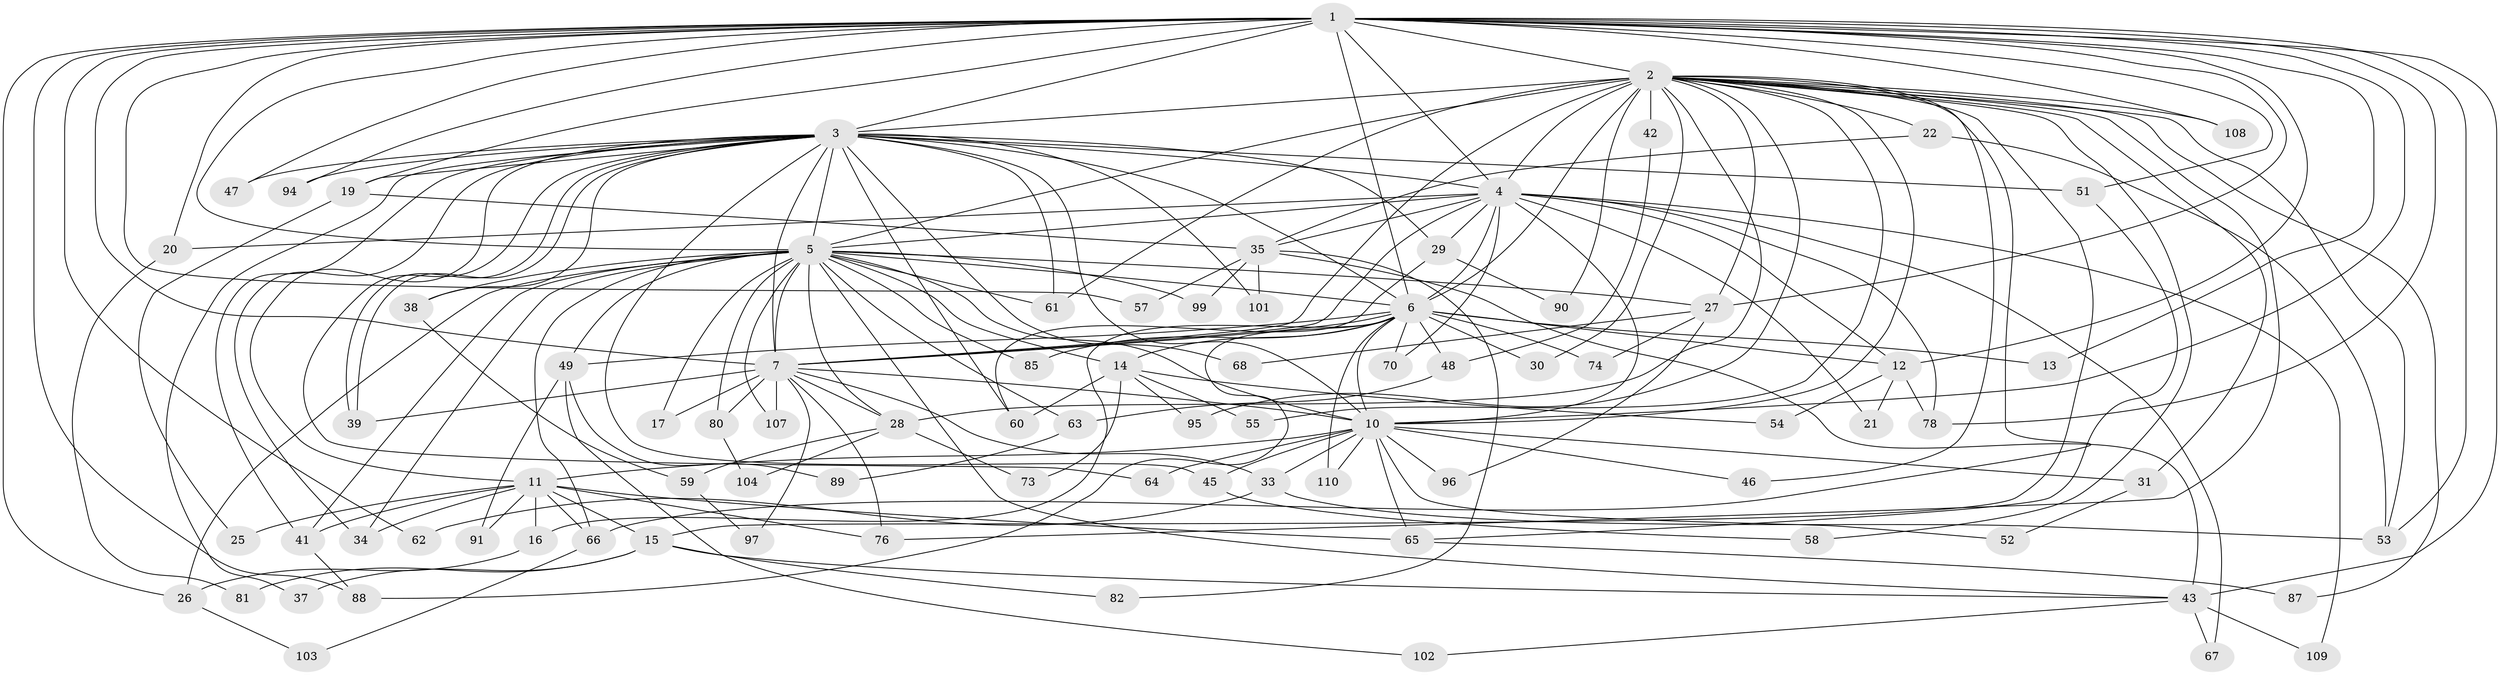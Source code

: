 // Generated by graph-tools (version 1.1) at 2025/51/02/27/25 19:51:48]
// undirected, 84 vertices, 197 edges
graph export_dot {
graph [start="1"]
  node [color=gray90,style=filled];
  1 [super="+71"];
  2 [super="+8"];
  3 [super="+23"];
  4 [super="+84"];
  5 [super="+18"];
  6 [super="+9"];
  7 [super="+24"];
  10 [super="+83"];
  11 [super="+98"];
  12 [super="+36"];
  13;
  14 [super="+40"];
  15;
  16;
  17;
  19;
  20;
  21;
  22 [super="+106"];
  25;
  26 [super="+69"];
  27 [super="+32"];
  28 [super="+56"];
  29 [super="+79"];
  30;
  31;
  33 [super="+92"];
  34 [super="+100"];
  35 [super="+93"];
  37;
  38;
  39 [super="+44"];
  41 [super="+75"];
  42;
  43 [super="+50"];
  45;
  46;
  47;
  48;
  49 [super="+86"];
  51;
  52;
  53 [super="+111"];
  54;
  55;
  57;
  58;
  59;
  60;
  61 [super="+105"];
  62;
  63;
  64;
  65 [super="+72"];
  66;
  67;
  68;
  70;
  73;
  74;
  76 [super="+77"];
  78;
  80;
  81;
  82;
  85;
  87;
  88 [super="+112"];
  89;
  90;
  91;
  94;
  95;
  96;
  97;
  99;
  101;
  102;
  103;
  104;
  107;
  108;
  109;
  110;
  1 -- 2 [weight=2];
  1 -- 3;
  1 -- 4;
  1 -- 5;
  1 -- 6 [weight=3];
  1 -- 7;
  1 -- 10;
  1 -- 13;
  1 -- 19;
  1 -- 20;
  1 -- 26;
  1 -- 27;
  1 -- 43;
  1 -- 47;
  1 -- 51;
  1 -- 53;
  1 -- 57;
  1 -- 62;
  1 -- 78;
  1 -- 94;
  1 -- 108;
  1 -- 12;
  1 -- 88;
  2 -- 3 [weight=3];
  2 -- 4 [weight=2];
  2 -- 5 [weight=2];
  2 -- 6 [weight=4];
  2 -- 7 [weight=3];
  2 -- 10 [weight=2];
  2 -- 15;
  2 -- 22 [weight=2];
  2 -- 31;
  2 -- 42 [weight=2];
  2 -- 46;
  2 -- 55;
  2 -- 58;
  2 -- 61;
  2 -- 87;
  2 -- 95;
  2 -- 108;
  2 -- 66;
  2 -- 76;
  2 -- 90;
  2 -- 27;
  2 -- 28;
  2 -- 30;
  2 -- 53;
  3 -- 4;
  3 -- 5;
  3 -- 6 [weight=2];
  3 -- 7;
  3 -- 10;
  3 -- 11;
  3 -- 19;
  3 -- 29;
  3 -- 34;
  3 -- 37;
  3 -- 38;
  3 -- 39;
  3 -- 39;
  3 -- 41;
  3 -- 45;
  3 -- 47;
  3 -- 60;
  3 -- 64;
  3 -- 68;
  3 -- 94;
  3 -- 101;
  3 -- 61;
  3 -- 51;
  4 -- 5;
  4 -- 6 [weight=2];
  4 -- 7;
  4 -- 10;
  4 -- 12;
  4 -- 20;
  4 -- 21;
  4 -- 29;
  4 -- 35;
  4 -- 67;
  4 -- 70;
  4 -- 109;
  4 -- 78;
  5 -- 6 [weight=2];
  5 -- 7;
  5 -- 10 [weight=2];
  5 -- 14;
  5 -- 17;
  5 -- 26;
  5 -- 38;
  5 -- 49 [weight=2];
  5 -- 61;
  5 -- 63;
  5 -- 66;
  5 -- 80;
  5 -- 85;
  5 -- 99;
  5 -- 107;
  5 -- 27;
  5 -- 28;
  5 -- 43;
  5 -- 41;
  5 -- 34;
  6 -- 7 [weight=2];
  6 -- 10 [weight=2];
  6 -- 12;
  6 -- 13;
  6 -- 14 [weight=2];
  6 -- 16;
  6 -- 48;
  6 -- 49;
  6 -- 74;
  6 -- 85;
  6 -- 110;
  6 -- 70;
  6 -- 88;
  6 -- 30;
  7 -- 10 [weight=2];
  7 -- 17;
  7 -- 28;
  7 -- 33;
  7 -- 76;
  7 -- 80;
  7 -- 97;
  7 -- 107;
  7 -- 39;
  10 -- 11;
  10 -- 31;
  10 -- 33;
  10 -- 45;
  10 -- 46;
  10 -- 52;
  10 -- 64;
  10 -- 65;
  10 -- 96;
  10 -- 110;
  11 -- 15;
  11 -- 16;
  11 -- 25;
  11 -- 34;
  11 -- 41;
  11 -- 65;
  11 -- 91;
  11 -- 76;
  11 -- 66;
  12 -- 21;
  12 -- 54;
  12 -- 78;
  14 -- 60;
  14 -- 73;
  14 -- 54;
  14 -- 55;
  14 -- 95;
  15 -- 37;
  15 -- 43;
  15 -- 81;
  15 -- 82;
  16 -- 26;
  19 -- 25;
  19 -- 35;
  20 -- 81;
  22 -- 53;
  22 -- 35;
  26 -- 103;
  27 -- 68;
  27 -- 74;
  27 -- 96;
  28 -- 104;
  28 -- 73;
  28 -- 59;
  29 -- 90;
  29 -- 60;
  31 -- 52;
  33 -- 62;
  33 -- 53;
  35 -- 57;
  35 -- 82;
  35 -- 99;
  35 -- 101;
  35 -- 43;
  38 -- 59;
  41 -- 88;
  42 -- 48;
  43 -- 102;
  43 -- 109;
  43 -- 67;
  45 -- 58;
  48 -- 63;
  49 -- 89;
  49 -- 91;
  49 -- 102;
  51 -- 65;
  59 -- 97;
  63 -- 89;
  65 -- 87;
  66 -- 103;
  80 -- 104;
}
